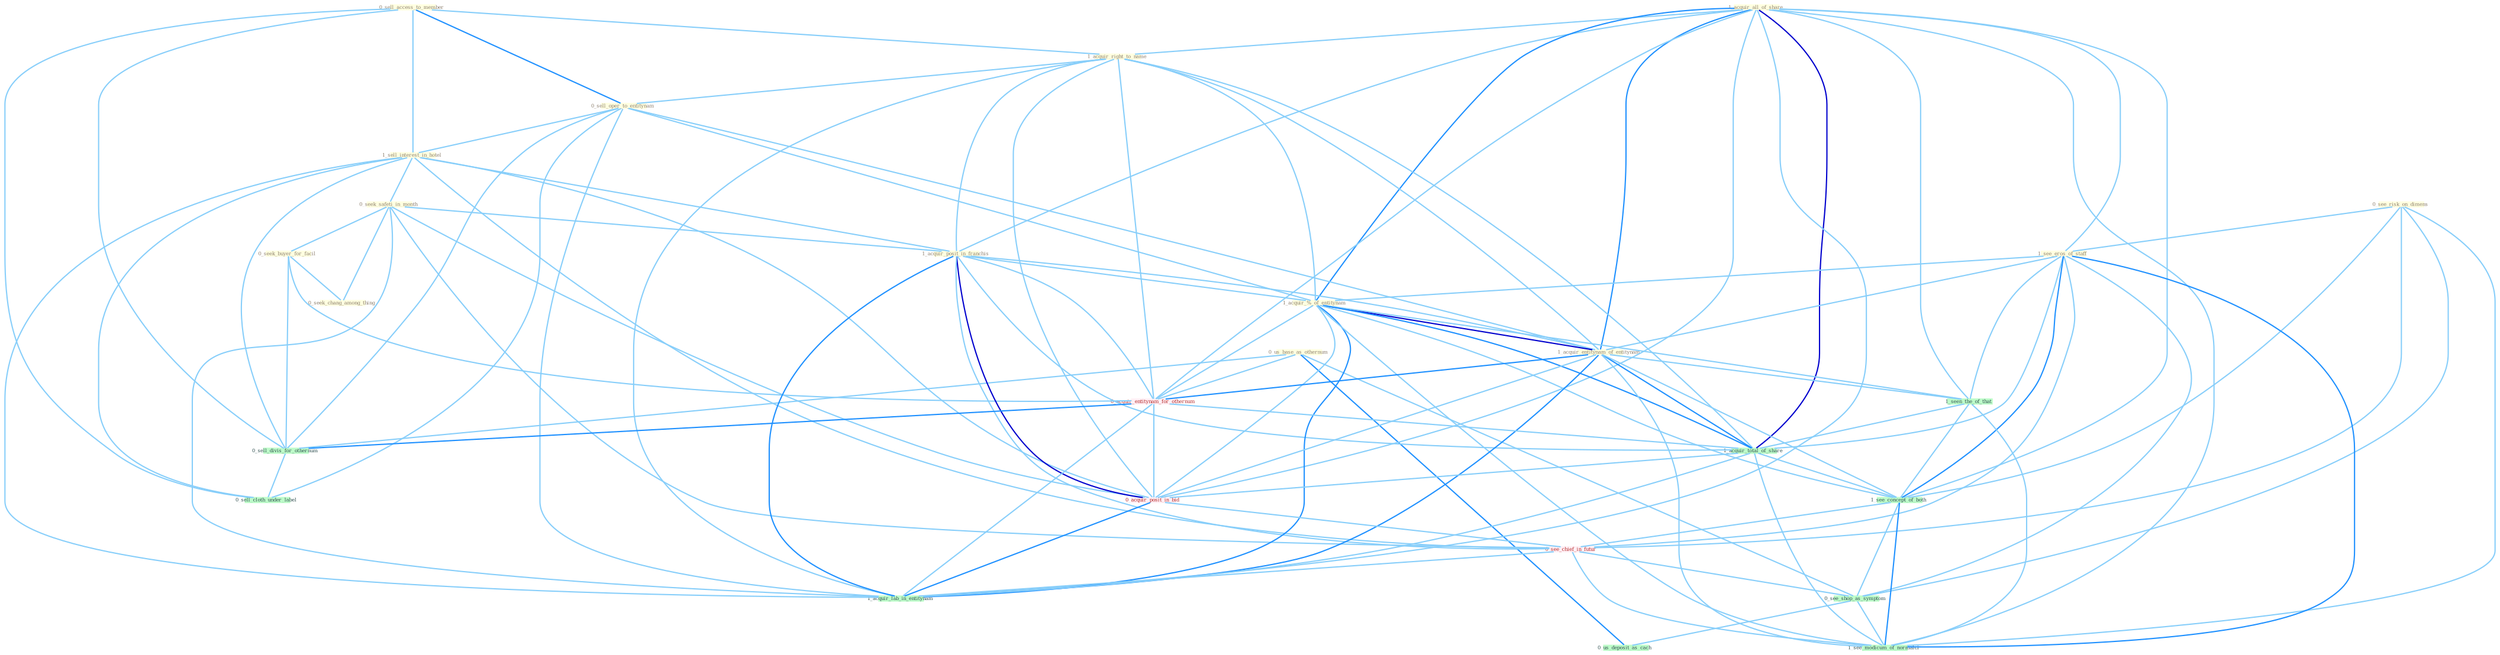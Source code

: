 Graph G{ 
    node
    [shape=polygon,style=filled,width=.5,height=.06,color="#BDFCC9",fixedsize=true,fontsize=4,
    fontcolor="#2f4f4f"];
    {node
    [color="#ffffe0", fontcolor="#8b7d6b"] "0_sell_access_to_member " "0_us_base_as_othernum " "1_acquir_all_of_share " "1_acquir_right_to_name " "0_sell_oper_to_entitynam " "1_sell_interest_in_hotel " "0_seek_safeti_in_month " "0_see_risk_on_dimens " "1_see_eros_of_staff " "0_seek_buyer_for_facil " "1_acquir_posit_in_franchis " "0_seek_chang_among_thing " "1_acquir_%_of_entitynam " "1_acquir_entitynam_of_entitynam "}
{node [color="#fff0f5", fontcolor="#b22222"] "0_acquir_entitynam_for_othernum " "0_acquir_posit_in_bid " "0_see_chief_in_futur "}
edge [color="#B0E2FF"];

	"0_sell_access_to_member " -- "1_acquir_right_to_name " [w="1", color="#87cefa" ];
	"0_sell_access_to_member " -- "0_sell_oper_to_entitynam " [w="2", color="#1e90ff" , len=0.8];
	"0_sell_access_to_member " -- "1_sell_interest_in_hotel " [w="1", color="#87cefa" ];
	"0_sell_access_to_member " -- "0_sell_divis_for_othernum " [w="1", color="#87cefa" ];
	"0_sell_access_to_member " -- "0_sell_cloth_under_label " [w="1", color="#87cefa" ];
	"0_us_base_as_othernum " -- "0_acquir_entitynam_for_othernum " [w="1", color="#87cefa" ];
	"0_us_base_as_othernum " -- "0_sell_divis_for_othernum " [w="1", color="#87cefa" ];
	"0_us_base_as_othernum " -- "0_see_shop_as_symptom " [w="1", color="#87cefa" ];
	"0_us_base_as_othernum " -- "0_us_deposit_as_cach " [w="2", color="#1e90ff" , len=0.8];
	"1_acquir_all_of_share " -- "1_acquir_right_to_name " [w="1", color="#87cefa" ];
	"1_acquir_all_of_share " -- "1_see_eros_of_staff " [w="1", color="#87cefa" ];
	"1_acquir_all_of_share " -- "1_acquir_posit_in_franchis " [w="1", color="#87cefa" ];
	"1_acquir_all_of_share " -- "1_acquir_%_of_entitynam " [w="2", color="#1e90ff" , len=0.8];
	"1_acquir_all_of_share " -- "1_acquir_entitynam_of_entitynam " [w="2", color="#1e90ff" , len=0.8];
	"1_acquir_all_of_share " -- "0_acquir_entitynam_for_othernum " [w="1", color="#87cefa" ];
	"1_acquir_all_of_share " -- "1_seen_the_of_that " [w="1", color="#87cefa" ];
	"1_acquir_all_of_share " -- "1_acquir_total_of_share " [w="3", color="#0000cd" , len=0.6];
	"1_acquir_all_of_share " -- "0_acquir_posit_in_bid " [w="1", color="#87cefa" ];
	"1_acquir_all_of_share " -- "1_see_concept_of_both " [w="1", color="#87cefa" ];
	"1_acquir_all_of_share " -- "1_acquir_lab_in_entitynam " [w="1", color="#87cefa" ];
	"1_acquir_all_of_share " -- "1_see_modicum_of_normalci " [w="1", color="#87cefa" ];
	"1_acquir_right_to_name " -- "0_sell_oper_to_entitynam " [w="1", color="#87cefa" ];
	"1_acquir_right_to_name " -- "1_acquir_posit_in_franchis " [w="1", color="#87cefa" ];
	"1_acquir_right_to_name " -- "1_acquir_%_of_entitynam " [w="1", color="#87cefa" ];
	"1_acquir_right_to_name " -- "1_acquir_entitynam_of_entitynam " [w="1", color="#87cefa" ];
	"1_acquir_right_to_name " -- "0_acquir_entitynam_for_othernum " [w="1", color="#87cefa" ];
	"1_acquir_right_to_name " -- "1_acquir_total_of_share " [w="1", color="#87cefa" ];
	"1_acquir_right_to_name " -- "0_acquir_posit_in_bid " [w="1", color="#87cefa" ];
	"1_acquir_right_to_name " -- "1_acquir_lab_in_entitynam " [w="1", color="#87cefa" ];
	"0_sell_oper_to_entitynam " -- "1_sell_interest_in_hotel " [w="1", color="#87cefa" ];
	"0_sell_oper_to_entitynam " -- "1_acquir_%_of_entitynam " [w="1", color="#87cefa" ];
	"0_sell_oper_to_entitynam " -- "1_acquir_entitynam_of_entitynam " [w="1", color="#87cefa" ];
	"0_sell_oper_to_entitynam " -- "0_sell_divis_for_othernum " [w="1", color="#87cefa" ];
	"0_sell_oper_to_entitynam " -- "0_sell_cloth_under_label " [w="1", color="#87cefa" ];
	"0_sell_oper_to_entitynam " -- "1_acquir_lab_in_entitynam " [w="1", color="#87cefa" ];
	"1_sell_interest_in_hotel " -- "0_seek_safeti_in_month " [w="1", color="#87cefa" ];
	"1_sell_interest_in_hotel " -- "1_acquir_posit_in_franchis " [w="1", color="#87cefa" ];
	"1_sell_interest_in_hotel " -- "0_sell_divis_for_othernum " [w="1", color="#87cefa" ];
	"1_sell_interest_in_hotel " -- "0_sell_cloth_under_label " [w="1", color="#87cefa" ];
	"1_sell_interest_in_hotel " -- "0_acquir_posit_in_bid " [w="1", color="#87cefa" ];
	"1_sell_interest_in_hotel " -- "0_see_chief_in_futur " [w="1", color="#87cefa" ];
	"1_sell_interest_in_hotel " -- "1_acquir_lab_in_entitynam " [w="1", color="#87cefa" ];
	"0_seek_safeti_in_month " -- "0_seek_buyer_for_facil " [w="1", color="#87cefa" ];
	"0_seek_safeti_in_month " -- "1_acquir_posit_in_franchis " [w="1", color="#87cefa" ];
	"0_seek_safeti_in_month " -- "0_seek_chang_among_thing " [w="1", color="#87cefa" ];
	"0_seek_safeti_in_month " -- "0_acquir_posit_in_bid " [w="1", color="#87cefa" ];
	"0_seek_safeti_in_month " -- "0_see_chief_in_futur " [w="1", color="#87cefa" ];
	"0_seek_safeti_in_month " -- "1_acquir_lab_in_entitynam " [w="1", color="#87cefa" ];
	"0_see_risk_on_dimens " -- "1_see_eros_of_staff " [w="1", color="#87cefa" ];
	"0_see_risk_on_dimens " -- "1_see_concept_of_both " [w="1", color="#87cefa" ];
	"0_see_risk_on_dimens " -- "0_see_chief_in_futur " [w="1", color="#87cefa" ];
	"0_see_risk_on_dimens " -- "0_see_shop_as_symptom " [w="1", color="#87cefa" ];
	"0_see_risk_on_dimens " -- "1_see_modicum_of_normalci " [w="1", color="#87cefa" ];
	"1_see_eros_of_staff " -- "1_acquir_%_of_entitynam " [w="1", color="#87cefa" ];
	"1_see_eros_of_staff " -- "1_acquir_entitynam_of_entitynam " [w="1", color="#87cefa" ];
	"1_see_eros_of_staff " -- "1_seen_the_of_that " [w="1", color="#87cefa" ];
	"1_see_eros_of_staff " -- "1_acquir_total_of_share " [w="1", color="#87cefa" ];
	"1_see_eros_of_staff " -- "1_see_concept_of_both " [w="2", color="#1e90ff" , len=0.8];
	"1_see_eros_of_staff " -- "0_see_chief_in_futur " [w="1", color="#87cefa" ];
	"1_see_eros_of_staff " -- "0_see_shop_as_symptom " [w="1", color="#87cefa" ];
	"1_see_eros_of_staff " -- "1_see_modicum_of_normalci " [w="2", color="#1e90ff" , len=0.8];
	"0_seek_buyer_for_facil " -- "0_seek_chang_among_thing " [w="1", color="#87cefa" ];
	"0_seek_buyer_for_facil " -- "0_acquir_entitynam_for_othernum " [w="1", color="#87cefa" ];
	"0_seek_buyer_for_facil " -- "0_sell_divis_for_othernum " [w="1", color="#87cefa" ];
	"1_acquir_posit_in_franchis " -- "1_acquir_%_of_entitynam " [w="1", color="#87cefa" ];
	"1_acquir_posit_in_franchis " -- "1_acquir_entitynam_of_entitynam " [w="1", color="#87cefa" ];
	"1_acquir_posit_in_franchis " -- "0_acquir_entitynam_for_othernum " [w="1", color="#87cefa" ];
	"1_acquir_posit_in_franchis " -- "1_acquir_total_of_share " [w="1", color="#87cefa" ];
	"1_acquir_posit_in_franchis " -- "0_acquir_posit_in_bid " [w="3", color="#0000cd" , len=0.6];
	"1_acquir_posit_in_franchis " -- "0_see_chief_in_futur " [w="1", color="#87cefa" ];
	"1_acquir_posit_in_franchis " -- "1_acquir_lab_in_entitynam " [w="2", color="#1e90ff" , len=0.8];
	"1_acquir_%_of_entitynam " -- "1_acquir_entitynam_of_entitynam " [w="3", color="#0000cd" , len=0.6];
	"1_acquir_%_of_entitynam " -- "0_acquir_entitynam_for_othernum " [w="1", color="#87cefa" ];
	"1_acquir_%_of_entitynam " -- "1_seen_the_of_that " [w="1", color="#87cefa" ];
	"1_acquir_%_of_entitynam " -- "1_acquir_total_of_share " [w="2", color="#1e90ff" , len=0.8];
	"1_acquir_%_of_entitynam " -- "0_acquir_posit_in_bid " [w="1", color="#87cefa" ];
	"1_acquir_%_of_entitynam " -- "1_see_concept_of_both " [w="1", color="#87cefa" ];
	"1_acquir_%_of_entitynam " -- "1_acquir_lab_in_entitynam " [w="2", color="#1e90ff" , len=0.8];
	"1_acquir_%_of_entitynam " -- "1_see_modicum_of_normalci " [w="1", color="#87cefa" ];
	"1_acquir_entitynam_of_entitynam " -- "0_acquir_entitynam_for_othernum " [w="2", color="#1e90ff" , len=0.8];
	"1_acquir_entitynam_of_entitynam " -- "1_seen_the_of_that " [w="1", color="#87cefa" ];
	"1_acquir_entitynam_of_entitynam " -- "1_acquir_total_of_share " [w="2", color="#1e90ff" , len=0.8];
	"1_acquir_entitynam_of_entitynam " -- "0_acquir_posit_in_bid " [w="1", color="#87cefa" ];
	"1_acquir_entitynam_of_entitynam " -- "1_see_concept_of_both " [w="1", color="#87cefa" ];
	"1_acquir_entitynam_of_entitynam " -- "1_acquir_lab_in_entitynam " [w="2", color="#1e90ff" , len=0.8];
	"1_acquir_entitynam_of_entitynam " -- "1_see_modicum_of_normalci " [w="1", color="#87cefa" ];
	"0_acquir_entitynam_for_othernum " -- "0_sell_divis_for_othernum " [w="2", color="#1e90ff" , len=0.8];
	"0_acquir_entitynam_for_othernum " -- "1_acquir_total_of_share " [w="1", color="#87cefa" ];
	"0_acquir_entitynam_for_othernum " -- "0_acquir_posit_in_bid " [w="1", color="#87cefa" ];
	"0_acquir_entitynam_for_othernum " -- "1_acquir_lab_in_entitynam " [w="1", color="#87cefa" ];
	"1_seen_the_of_that " -- "1_acquir_total_of_share " [w="1", color="#87cefa" ];
	"1_seen_the_of_that " -- "1_see_concept_of_both " [w="1", color="#87cefa" ];
	"1_seen_the_of_that " -- "1_see_modicum_of_normalci " [w="1", color="#87cefa" ];
	"0_sell_divis_for_othernum " -- "0_sell_cloth_under_label " [w="1", color="#87cefa" ];
	"1_acquir_total_of_share " -- "0_acquir_posit_in_bid " [w="1", color="#87cefa" ];
	"1_acquir_total_of_share " -- "1_see_concept_of_both " [w="1", color="#87cefa" ];
	"1_acquir_total_of_share " -- "1_acquir_lab_in_entitynam " [w="1", color="#87cefa" ];
	"1_acquir_total_of_share " -- "1_see_modicum_of_normalci " [w="1", color="#87cefa" ];
	"0_acquir_posit_in_bid " -- "0_see_chief_in_futur " [w="1", color="#87cefa" ];
	"0_acquir_posit_in_bid " -- "1_acquir_lab_in_entitynam " [w="2", color="#1e90ff" , len=0.8];
	"1_see_concept_of_both " -- "0_see_chief_in_futur " [w="1", color="#87cefa" ];
	"1_see_concept_of_both " -- "0_see_shop_as_symptom " [w="1", color="#87cefa" ];
	"1_see_concept_of_both " -- "1_see_modicum_of_normalci " [w="2", color="#1e90ff" , len=0.8];
	"0_see_chief_in_futur " -- "0_see_shop_as_symptom " [w="1", color="#87cefa" ];
	"0_see_chief_in_futur " -- "1_acquir_lab_in_entitynam " [w="1", color="#87cefa" ];
	"0_see_chief_in_futur " -- "1_see_modicum_of_normalci " [w="1", color="#87cefa" ];
	"0_see_shop_as_symptom " -- "0_us_deposit_as_cach " [w="1", color="#87cefa" ];
	"0_see_shop_as_symptom " -- "1_see_modicum_of_normalci " [w="1", color="#87cefa" ];
}